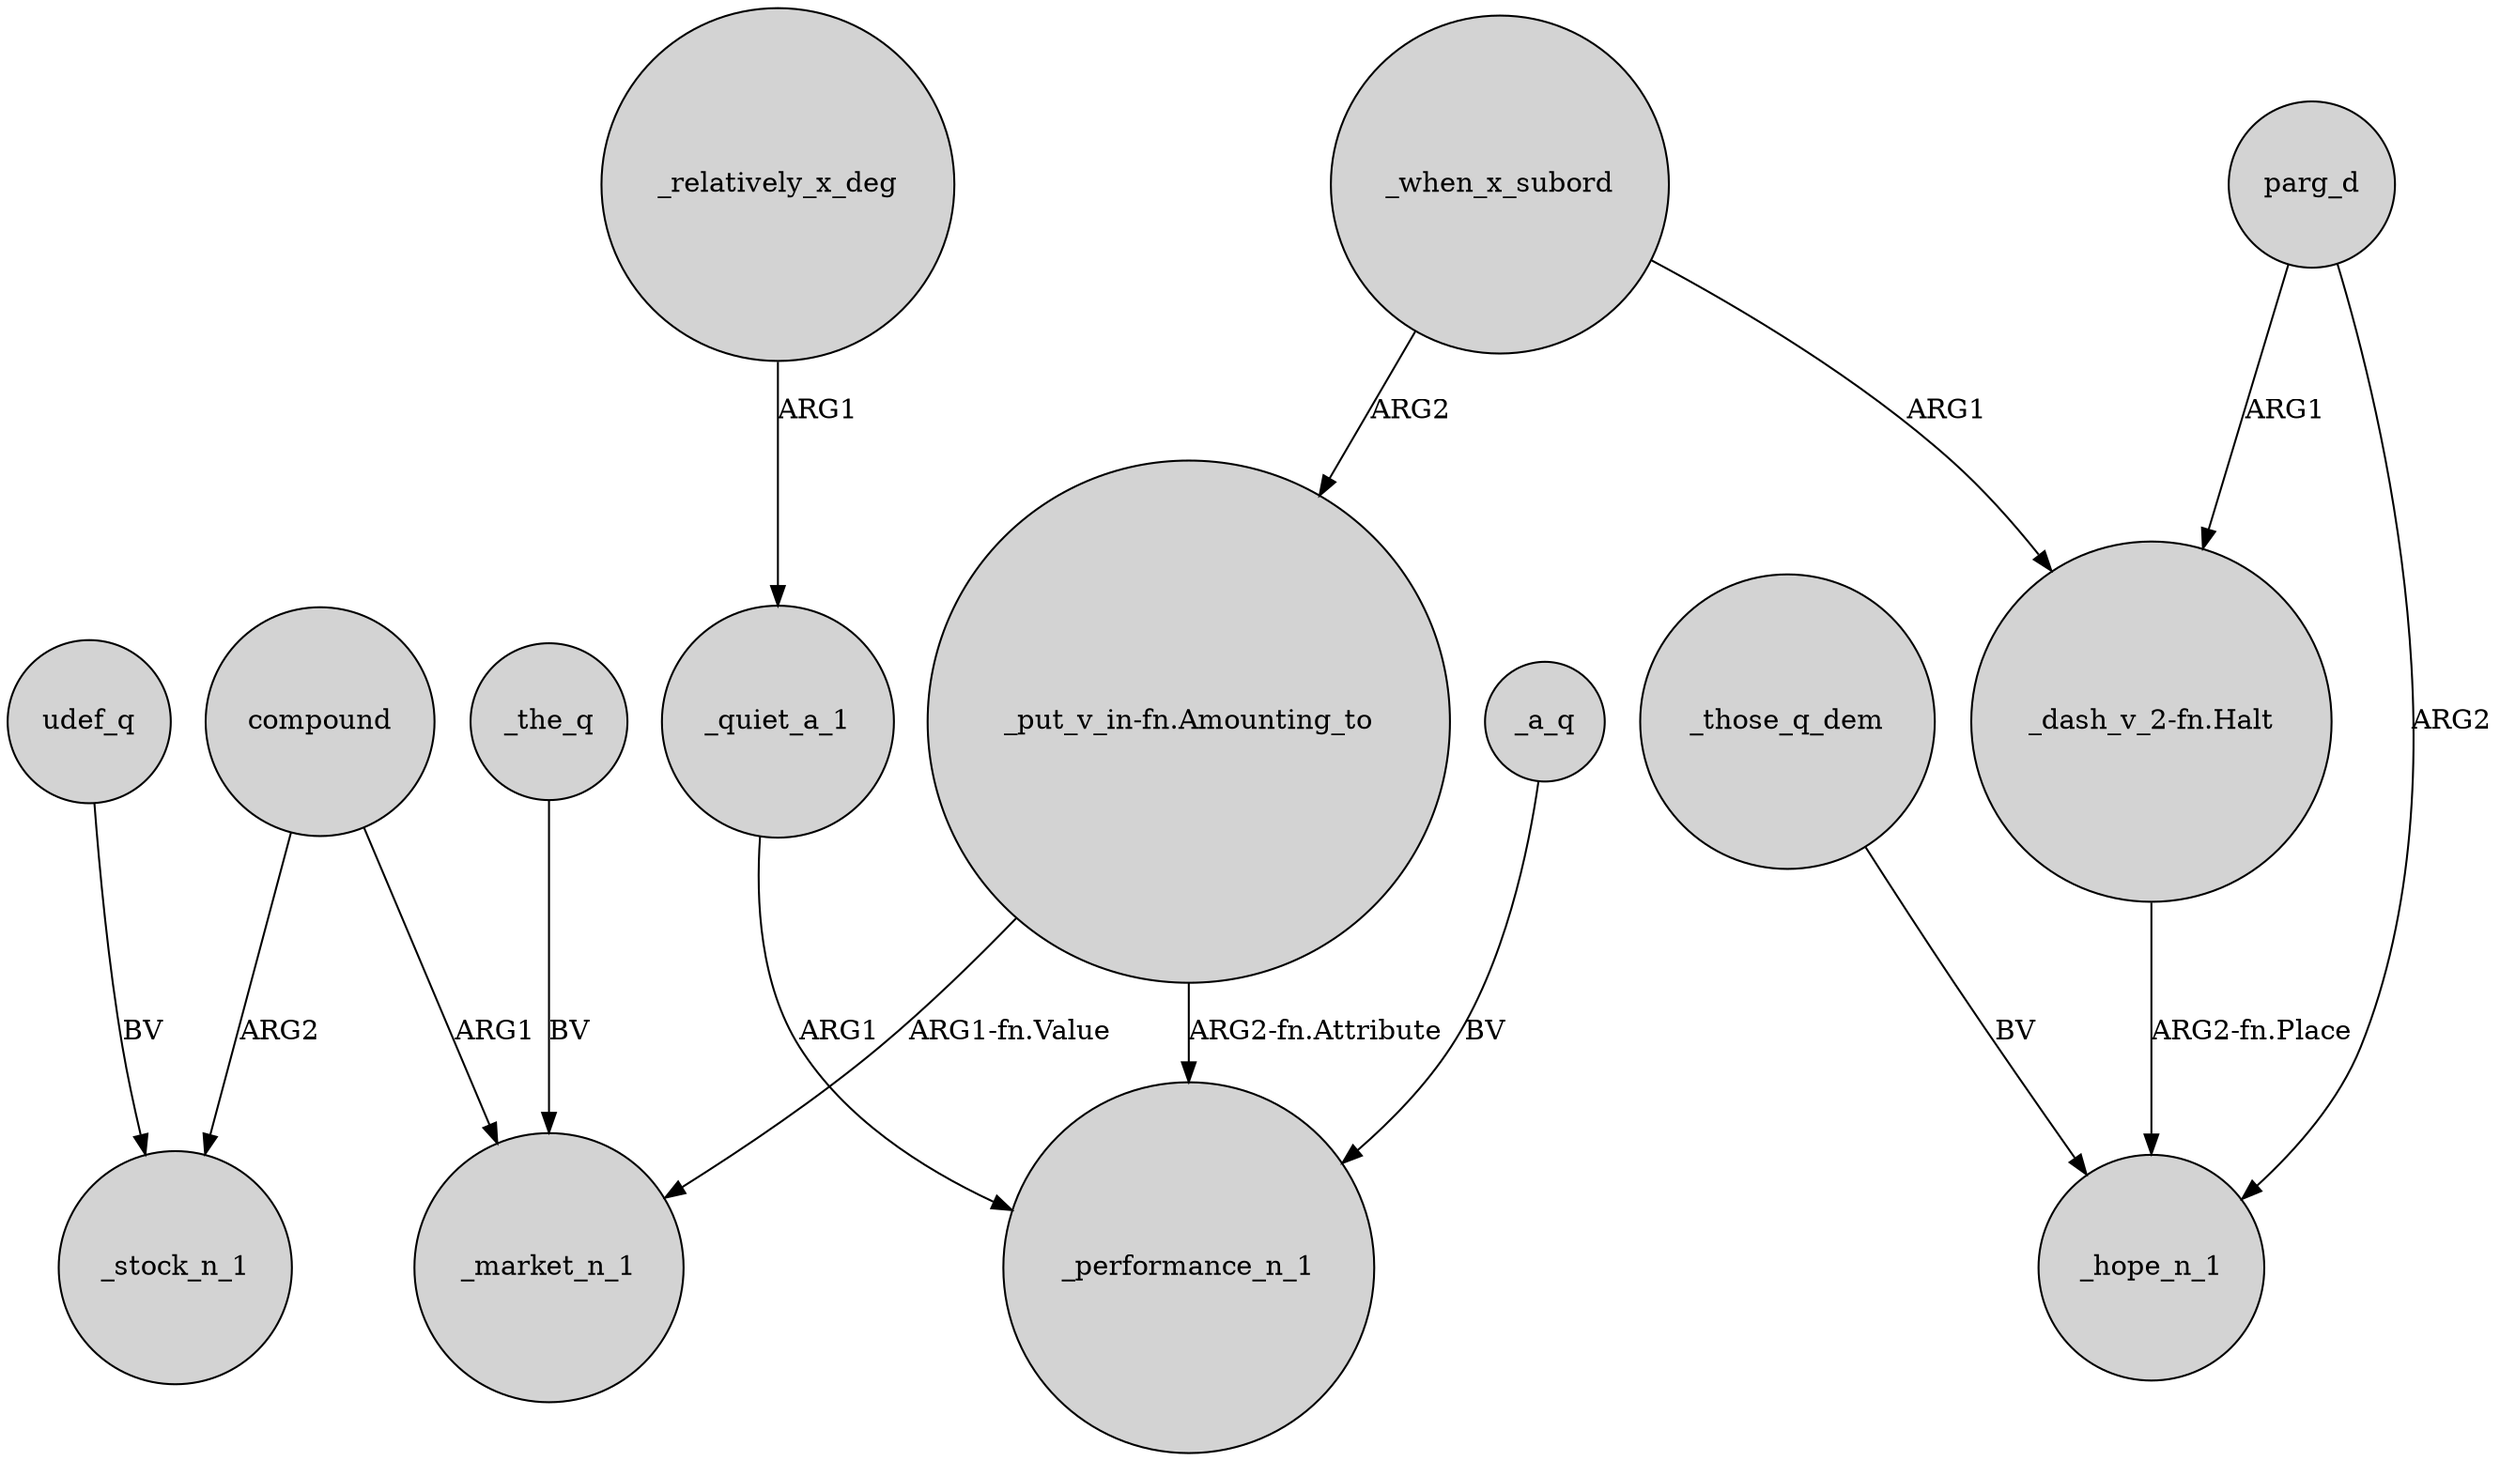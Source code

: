 digraph {
	node [shape=circle style=filled]
	_relatively_x_deg -> _quiet_a_1 [label=ARG1]
	_quiet_a_1 -> _performance_n_1 [label=ARG1]
	_when_x_subord -> "_dash_v_2-fn.Halt" [label=ARG1]
	compound -> _stock_n_1 [label=ARG2]
	_those_q_dem -> _hope_n_1 [label=BV]
	compound -> _market_n_1 [label=ARG1]
	"_put_v_in-fn.Amounting_to" -> _market_n_1 [label="ARG1-fn.Value"]
	_the_q -> _market_n_1 [label=BV]
	_when_x_subord -> "_put_v_in-fn.Amounting_to" [label=ARG2]
	parg_d -> "_dash_v_2-fn.Halt" [label=ARG1]
	_a_q -> _performance_n_1 [label=BV]
	"_dash_v_2-fn.Halt" -> _hope_n_1 [label="ARG2-fn.Place"]
	udef_q -> _stock_n_1 [label=BV]
	"_put_v_in-fn.Amounting_to" -> _performance_n_1 [label="ARG2-fn.Attribute"]
	parg_d -> _hope_n_1 [label=ARG2]
}
